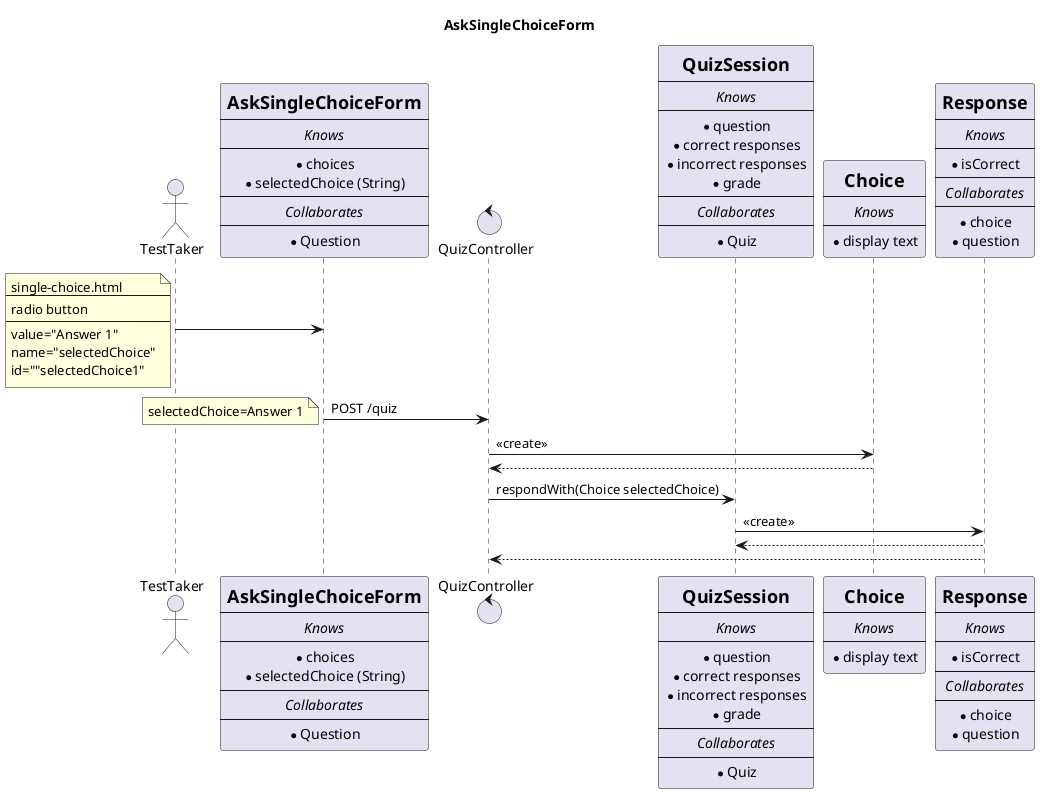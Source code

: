 @startuml
title AskSingleChoiceForm
actor       TestTaker as taker
participant singleForm [
    =AskSingleChoiceForm
    ----
    ====Knows
    ----
    * choices
    * selectedChoice (String)
    ----
    ====Collaborates
    ----
    * Question
]
control     QuizController  as ctrl
participant session [
    =QuizSession
    ----
    ====Knows
    ----
    * question
    * correct responses
    * incorrect responses
    * grade
    ----
    ====Collaborates
    ----
    * Quiz
]
participant choice [
    =Choice
    ----
    ====Knows
    ----
    * display text
]

participant response [
    =Response
    ----
    ====Knows
    ----
    * isCorrect
    ----
    ====Collaborates
    ----
    * choice
    * question
]
taker -> singleForm
note left
single-choice.html
--
radio button
--
value="Answer 1"
name="selectedChoice"
id=""selectedChoice1"
end note
singleForm -> ctrl : POST /quiz
note left
selectedChoice=Answer 1
end note
ctrl -> choice : <<create>>
ctrl <-- choice
ctrl -> session : respondWith(Choice selectedChoice)
session -> response : <<create>>
session <-- response
ctrl <-- response
@enduml